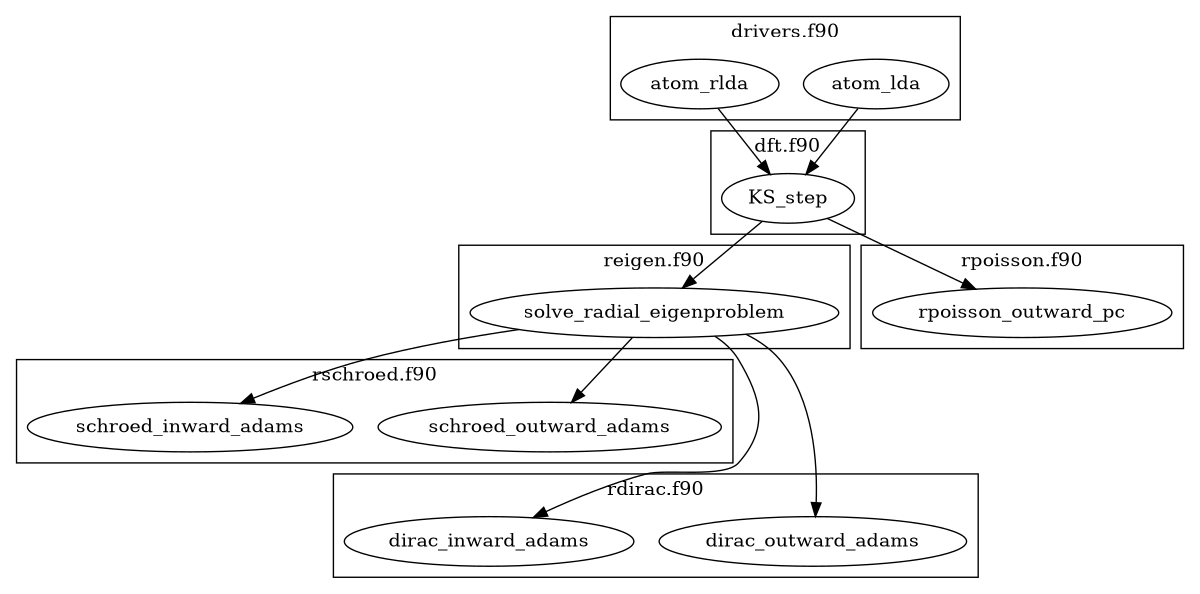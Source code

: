 /*
    This source code generates the dependency graph using the Graphviz package
    (http://www.graphviz.org).
    Compile with:

       dot -Tpng dependency_graph.dot -o dependency_graph.png
*/

digraph G {
    size = "8, 8";
    subgraph cluster0 {
        label="drivers.f90"
        atom_lda;
        atom_rlda;
    }
    subgraph cluster1 {
        label="dft.f90"
        KS_step;
    }
    subgraph cluster2 {
        label="reigen.f90"
        solve_radial_eigenproblem;
    }
    subgraph cluster3 {
        label="rschroed.f90"
        schroed_outward_adams;
        schroed_inward_adams;
    }
    subgraph cluster4 {
        label="rdirac.f90"
        dirac_outward_adams;
        dirac_inward_adams;
    }
    subgraph cluster5 {
        label="rpoisson.f90"
        rpoisson_outward_pc;
    }
    /* The graph becomes too complicated:
    subgraph cluster6 {
        label="mesh.f90"
        mesh_exp;
        mesh_exp_deriv;
    }
    subgraph cluster7 {
        label="states.f90"
        get_atomic_states_nonrel;
        get_atomic_states_rel;
    }
    atom_lda -> {get_atomic_states_nonrel; mesh_exp; mesh_exp_deriv}
    atom_rlda -> {get_atomic_states_rel; mesh_exp; mesh_exp_deriv}
    */
    atom_lda -> KS_step;
    atom_rlda -> KS_step;
    KS_step -> {solve_radial_eigenproblem; rpoisson_outward_pc}
    solve_radial_eigenproblem -> {schroed_outward_adams; schroed_inward_adams}
    solve_radial_eigenproblem -> {dirac_outward_adams; dirac_inward_adams}

    // Invisible edge, for better positioning
    schroed_inward_adams -> dirac_inward_adams[style="invis"];
}
